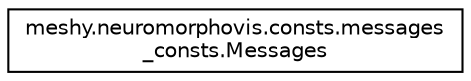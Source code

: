 digraph "Graphical Class Hierarchy"
{
  edge [fontname="Helvetica",fontsize="10",labelfontname="Helvetica",labelfontsize="10"];
  node [fontname="Helvetica",fontsize="10",shape=record];
  rankdir="LR";
  Node1 [label="meshy.neuromorphovis.consts.messages\l_consts.Messages",height=0.2,width=0.4,color="black", fillcolor="white", style="filled",URL="$classmeshy_1_1neuromorphovis_1_1consts_1_1messages__consts_1_1Messages.html",tooltip="Messages. "];
}
